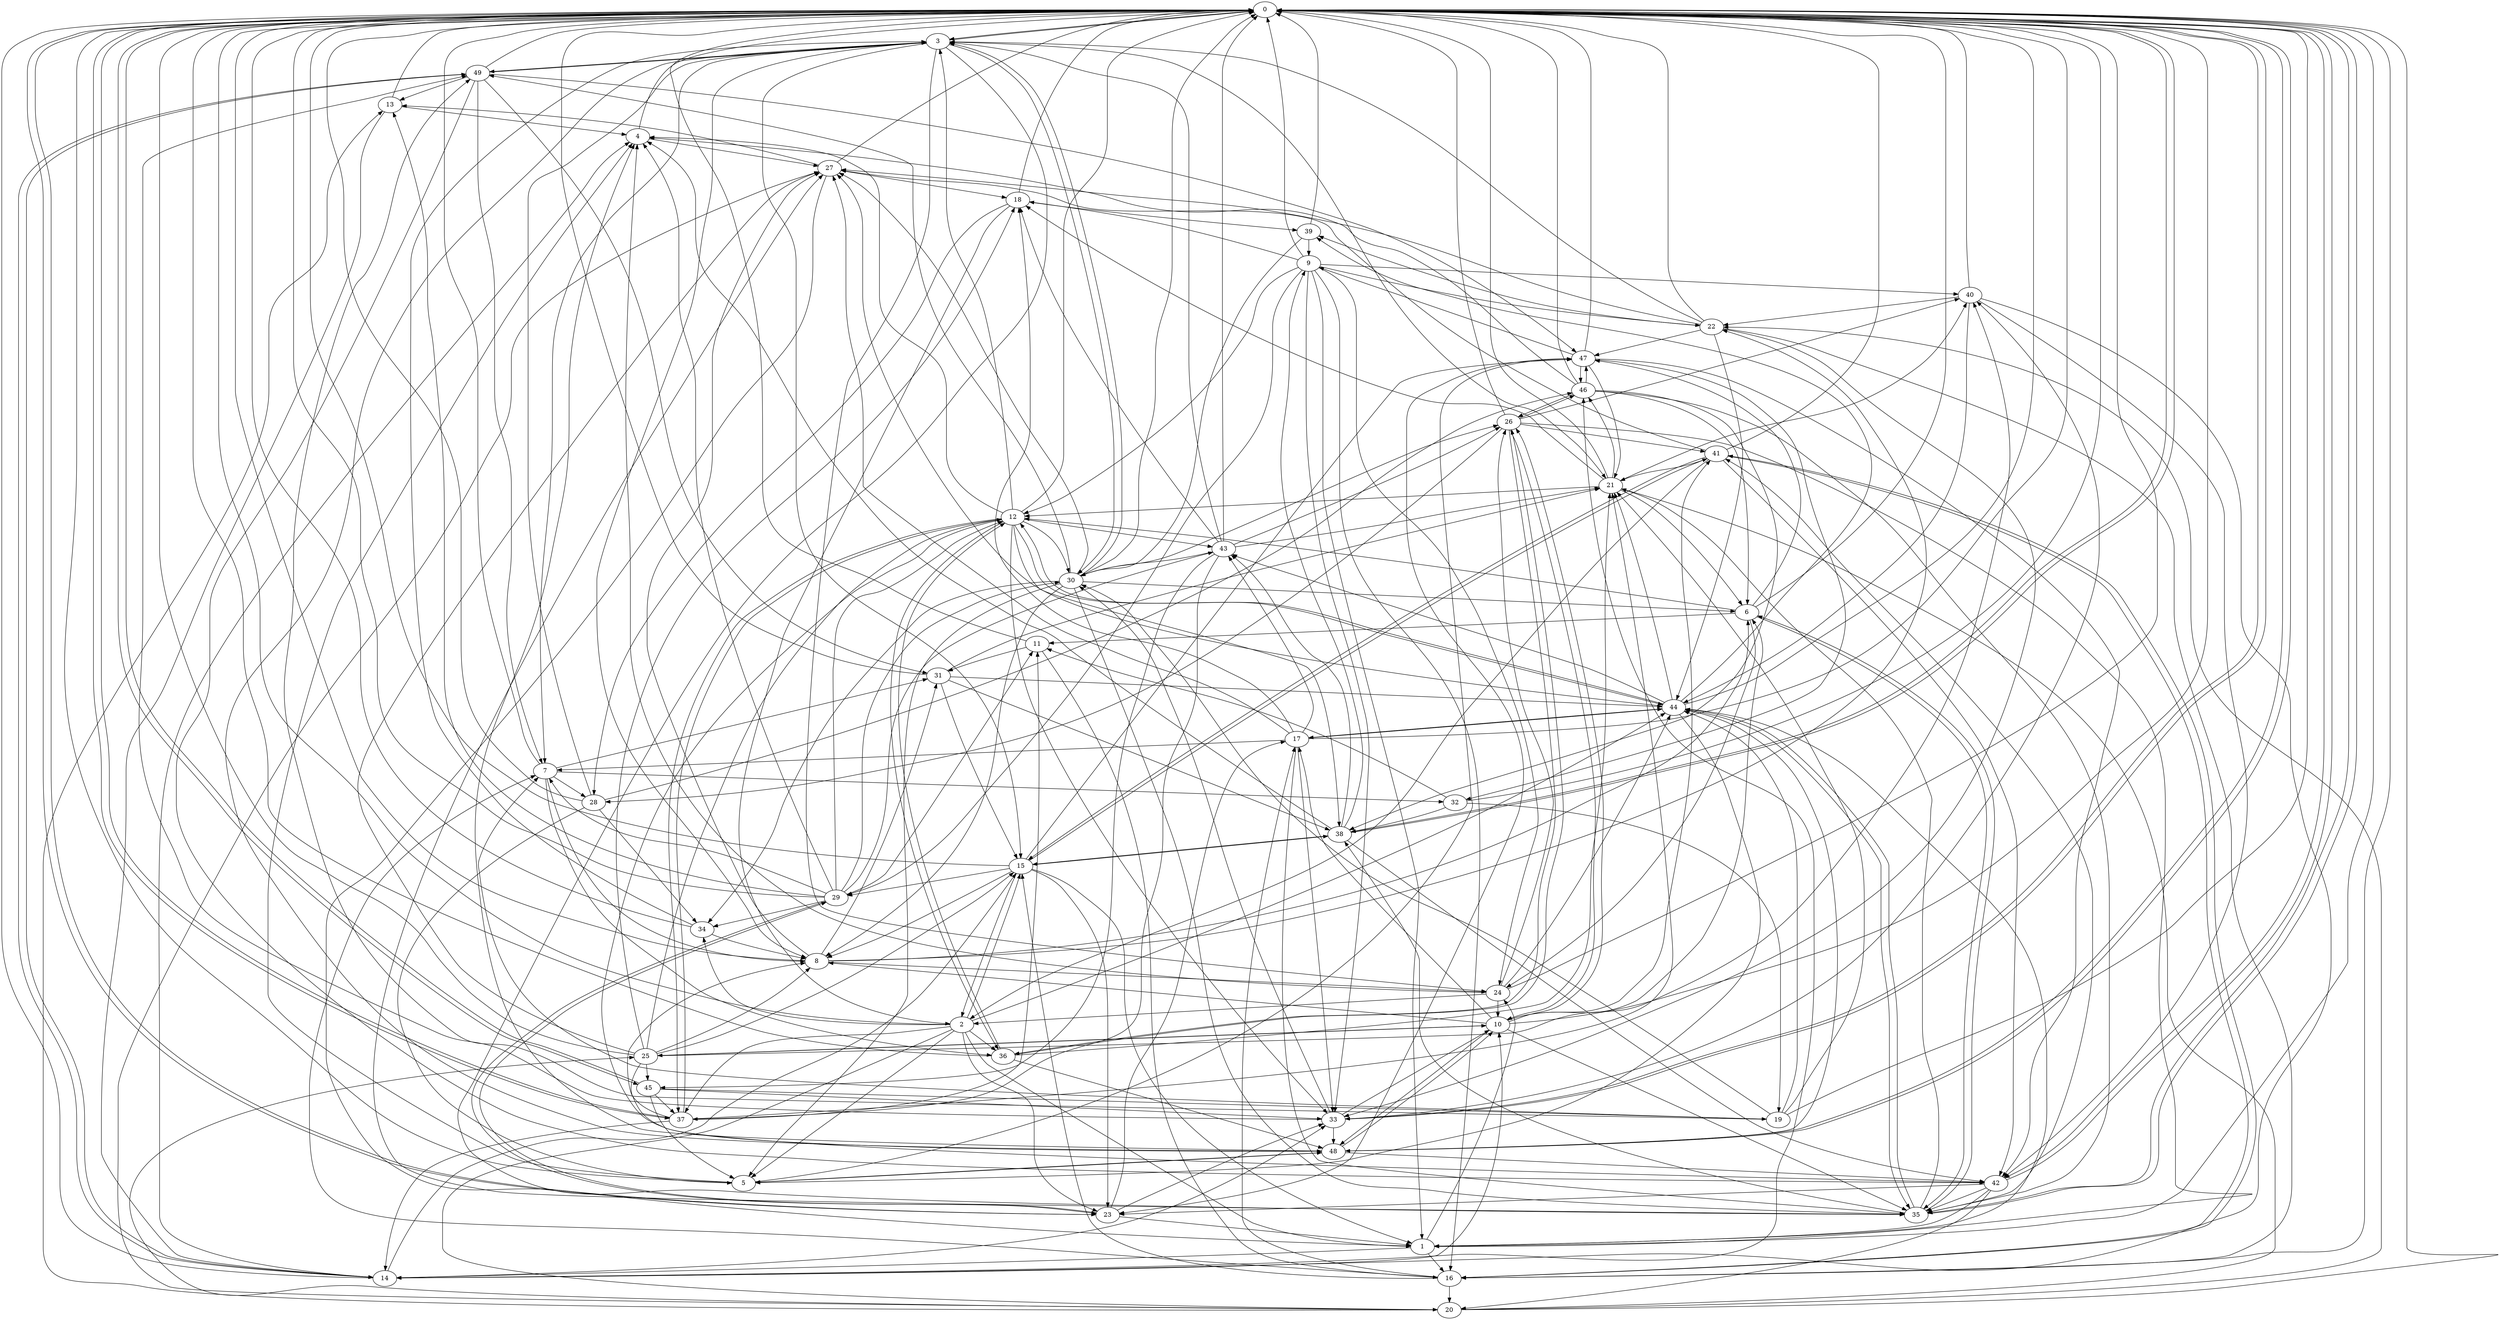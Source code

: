 strict digraph "" {
	0	 [component_delay=3];
	3	 [component_delay=3];
	0 -> 3	 [wire_delay=1];
	23	 [component_delay=3];
	0 -> 23	 [wire_delay=1];
	33	 [component_delay=3];
	0 -> 33	 [wire_delay=1];
	35	 [component_delay=3];
	0 -> 35	 [wire_delay=1];
	37	 [component_delay=3];
	0 -> 37	 [wire_delay=1];
	38	 [component_delay=3];
	0 -> 38	 [wire_delay=1];
	42	 [component_delay=3];
	0 -> 42	 [wire_delay=1];
	45	 [component_delay=3];
	0 -> 45	 [wire_delay=1];
	48	 [component_delay=3];
	0 -> 48	 [wire_delay=1];
	1	 [component_delay=3];
	1 -> 0	 [wire_delay=1];
	14	 [component_delay=3];
	1 -> 14	 [wire_delay=1];
	16	 [component_delay=3];
	1 -> 16	 [wire_delay=1];
	24	 [component_delay=3];
	1 -> 24	 [wire_delay=1];
	2	 [component_delay=3];
	2 -> 0	 [wire_delay=1];
	2 -> 1	 [wire_delay=1];
	5	 [component_delay=3];
	2 -> 5	 [wire_delay=1];
	15	 [component_delay=3];
	2 -> 15	 [wire_delay=1];
	20	 [component_delay=3];
	2 -> 20	 [wire_delay=1];
	2 -> 23	 [wire_delay=1];
	34	 [component_delay=3];
	2 -> 34	 [wire_delay=1];
	36	 [component_delay=3];
	2 -> 36	 [wire_delay=1];
	2 -> 37	 [wire_delay=1];
	44	 [component_delay=3];
	2 -> 44	 [wire_delay=1];
	3 -> 0	 [wire_delay=1];
	7	 [component_delay=3];
	3 -> 7	 [wire_delay=1];
	8	 [component_delay=3];
	3 -> 8	 [wire_delay=1];
	3 -> 15	 [wire_delay=1];
	21	 [component_delay=3];
	3 -> 21	 [wire_delay=1];
	3 -> 24	 [wire_delay=1];
	30	 [component_delay=3];
	3 -> 30	 [wire_delay=1];
	3 -> 35	 [wire_delay=1];
	3 -> 48	 [wire_delay=1];
	49	 [component_delay=3];
	3 -> 49	 [wire_delay=1];
	4	 [component_delay=3];
	4 -> 0	 [wire_delay=1];
	27	 [component_delay=3];
	4 -> 27	 [wire_delay=1];
	5 -> 0	 [wire_delay=1];
	5 -> 4	 [wire_delay=1];
	47	 [component_delay=3];
	5 -> 47	 [wire_delay=1];
	5 -> 48	 [wire_delay=1];
	6	 [component_delay=3];
	6 -> 0	 [wire_delay=1];
	11	 [component_delay=3];
	6 -> 11	 [wire_delay=1];
	12	 [component_delay=3];
	6 -> 12	 [wire_delay=1];
	6 -> 24	 [wire_delay=1];
	6 -> 35	 [wire_delay=1];
	6 -> 47	 [wire_delay=1];
	7 -> 0	 [wire_delay=1];
	7 -> 8	 [wire_delay=1];
	28	 [component_delay=3];
	7 -> 28	 [wire_delay=1];
	31	 [component_delay=3];
	7 -> 31	 [wire_delay=1];
	32	 [component_delay=3];
	7 -> 32	 [wire_delay=1];
	7 -> 36	 [wire_delay=1];
	8 -> 0	 [wire_delay=1];
	8 -> 6	 [wire_delay=1];
	22	 [component_delay=3];
	8 -> 22	 [wire_delay=1];
	8 -> 24	 [wire_delay=1];
	8 -> 27	 [wire_delay=1];
	8 -> 31	 [wire_delay=1];
	9	 [component_delay=3];
	9 -> 0	 [wire_delay=1];
	9 -> 1	 [wire_delay=1];
	9 -> 12	 [wire_delay=1];
	9 -> 16	 [wire_delay=1];
	18	 [component_delay=3];
	9 -> 18	 [wire_delay=1];
	9 -> 22	 [wire_delay=1];
	9 -> 24	 [wire_delay=1];
	29	 [component_delay=3];
	9 -> 29	 [wire_delay=1];
	9 -> 33	 [wire_delay=1];
	40	 [component_delay=3];
	9 -> 40	 [wire_delay=1];
	10	 [component_delay=3];
	10 -> 0	 [wire_delay=1];
	10 -> 6	 [wire_delay=1];
	10 -> 8	 [wire_delay=1];
	17	 [component_delay=3];
	10 -> 17	 [wire_delay=1];
	25	 [component_delay=3];
	10 -> 25	 [wire_delay=1];
	26	 [component_delay=3];
	10 -> 26	 [wire_delay=1];
	10 -> 35	 [wire_delay=1];
	41	 [component_delay=3];
	10 -> 41	 [wire_delay=1];
	10 -> 48	 [wire_delay=1];
	11 -> 0	 [wire_delay=1];
	11 -> 16	 [wire_delay=1];
	11 -> 31	 [wire_delay=1];
	12 -> 0	 [wire_delay=1];
	12 -> 3	 [wire_delay=1];
	12 -> 4	 [wire_delay=1];
	12 -> 30	 [wire_delay=1];
	12 -> 33	 [wire_delay=1];
	12 -> 36	 [wire_delay=1];
	12 -> 37	 [wire_delay=1];
	12 -> 38	 [wire_delay=1];
	43	 [component_delay=3];
	12 -> 43	 [wire_delay=1];
	12 -> 44	 [wire_delay=1];
	12 -> 48	 [wire_delay=1];
	13	 [component_delay=3];
	13 -> 0	 [wire_delay=1];
	13 -> 4	 [wire_delay=1];
	13 -> 14	 [wire_delay=1];
	14 -> 0	 [wire_delay=1];
	14 -> 4	 [wire_delay=1];
	14 -> 10	 [wire_delay=1];
	14 -> 15	 [wire_delay=1];
	14 -> 33	 [wire_delay=1];
	46	 [component_delay=3];
	14 -> 46	 [wire_delay=1];
	14 -> 49	 [wire_delay=1];
	15 -> 0	 [wire_delay=1];
	15 -> 1	 [wire_delay=1];
	15 -> 2	 [wire_delay=1];
	15 -> 8	 [wire_delay=1];
	15 -> 23	 [wire_delay=1];
	15 -> 29	 [wire_delay=1];
	15 -> 38	 [wire_delay=1];
	15 -> 41	 [wire_delay=1];
	15 -> 47	 [wire_delay=1];
	16 -> 0	 [wire_delay=1];
	16 -> 7	 [wire_delay=1];
	16 -> 15	 [wire_delay=1];
	16 -> 17	 [wire_delay=1];
	16 -> 20	 [wire_delay=1];
	16 -> 41	 [wire_delay=1];
	17 -> 0	 [wire_delay=1];
	17 -> 7	 [wire_delay=1];
	17 -> 18	 [wire_delay=1];
	17 -> 27	 [wire_delay=1];
	17 -> 33	 [wire_delay=1];
	17 -> 35	 [wire_delay=1];
	17 -> 43	 [wire_delay=1];
	17 -> 44	 [wire_delay=1];
	18 -> 0	 [wire_delay=1];
	18 -> 2	 [wire_delay=1];
	18 -> 28	 [wire_delay=1];
	39	 [component_delay=3];
	18 -> 39	 [wire_delay=1];
	19	 [component_delay=3];
	19 -> 0	 [wire_delay=1];
	19 -> 7	 [wire_delay=1];
	19 -> 21	 [wire_delay=1];
	19 -> 30	 [wire_delay=1];
	19 -> 44	 [wire_delay=1];
	19 -> 49	 [wire_delay=1];
	20 -> 0	 [wire_delay=1];
	20 -> 13	 [wire_delay=1];
	20 -> 21	 [wire_delay=1];
	20 -> 22	 [wire_delay=1];
	20 -> 25	 [wire_delay=1];
	20 -> 27	 [wire_delay=1];
	21 -> 0	 [wire_delay=1];
	21 -> 6	 [wire_delay=1];
	21 -> 12	 [wire_delay=1];
	21 -> 18	 [wire_delay=1];
	21 -> 40	 [wire_delay=1];
	21 -> 46	 [wire_delay=1];
	22 -> 0	 [wire_delay=1];
	22 -> 3	 [wire_delay=1];
	22 -> 16	 [wire_delay=1];
	22 -> 27	 [wire_delay=1];
	22 -> 33	 [wire_delay=1];
	22 -> 39	 [wire_delay=1];
	22 -> 44	 [wire_delay=1];
	22 -> 47	 [wire_delay=1];
	23 -> 0	 [wire_delay=1];
	23 -> 1	 [wire_delay=1];
	23 -> 17	 [wire_delay=1];
	23 -> 29	 [wire_delay=1];
	23 -> 33	 [wire_delay=1];
	24 -> 0	 [wire_delay=1];
	24 -> 2	 [wire_delay=1];
	24 -> 4	 [wire_delay=1];
	24 -> 10	 [wire_delay=1];
	24 -> 26	 [wire_delay=1];
	24 -> 44	 [wire_delay=1];
	25 -> 0	 [wire_delay=1];
	25 -> 8	 [wire_delay=1];
	25 -> 10	 [wire_delay=1];
	25 -> 12	 [wire_delay=1];
	25 -> 15	 [wire_delay=1];
	25 -> 18	 [wire_delay=1];
	25 -> 27	 [wire_delay=1];
	25 -> 40	 [wire_delay=1];
	25 -> 42	 [wire_delay=1];
	25 -> 45	 [wire_delay=1];
	26 -> 0	 [wire_delay=1];
	26 -> 1	 [wire_delay=1];
	26 -> 10	 [wire_delay=1];
	26 -> 28	 [wire_delay=1];
	26 -> 36	 [wire_delay=1];
	26 -> 40	 [wire_delay=1];
	26 -> 41	 [wire_delay=1];
	26 -> 46	 [wire_delay=1];
	27 -> 0	 [wire_delay=1];
	27 -> 1	 [wire_delay=1];
	27 -> 13	 [wire_delay=1];
	27 -> 18	 [wire_delay=1];
	28 -> 0	 [wire_delay=1];
	28 -> 3	 [wire_delay=1];
	28 -> 5	 [wire_delay=1];
	28 -> 34	 [wire_delay=1];
	28 -> 46	 [wire_delay=1];
	29 -> 0	 [wire_delay=1];
	29 -> 4	 [wire_delay=1];
	29 -> 7	 [wire_delay=1];
	29 -> 11	 [wire_delay=1];
	29 -> 12	 [wire_delay=1];
	29 -> 13	 [wire_delay=1];
	29 -> 23	 [wire_delay=1];
	29 -> 30	 [wire_delay=1];
	29 -> 34	 [wire_delay=1];
	29 -> 43	 [wire_delay=1];
	30 -> 0	 [wire_delay=1];
	30 -> 3	 [wire_delay=1];
	30 -> 5	 [wire_delay=1];
	30 -> 6	 [wire_delay=1];
	30 -> 8	 [wire_delay=1];
	30 -> 26	 [wire_delay=1];
	30 -> 27	 [wire_delay=1];
	30 -> 34	 [wire_delay=1];
	30 -> 35	 [wire_delay=1];
	30 -> 49	 [wire_delay=1];
	31 -> 0	 [wire_delay=1];
	31 -> 15	 [wire_delay=1];
	31 -> 21	 [wire_delay=1];
	31 -> 38	 [wire_delay=1];
	31 -> 44	 [wire_delay=1];
	32 -> 0	 [wire_delay=1];
	32 -> 11	 [wire_delay=1];
	32 -> 19	 [wire_delay=1];
	32 -> 38	 [wire_delay=1];
	33 -> 0	 [wire_delay=1];
	33 -> 10	 [wire_delay=1];
	33 -> 30	 [wire_delay=1];
	33 -> 40	 [wire_delay=1];
	33 -> 48	 [wire_delay=1];
	33 -> 49	 [wire_delay=1];
	34 -> 0	 [wire_delay=1];
	34 -> 3	 [wire_delay=1];
	34 -> 8	 [wire_delay=1];
	35 -> 0	 [wire_delay=1];
	35 -> 6	 [wire_delay=1];
	35 -> 21	 [wire_delay=1];
	35 -> 27	 [wire_delay=1];
	35 -> 38	 [wire_delay=1];
	35 -> 41	 [wire_delay=1];
	35 -> 44	 [wire_delay=1];
	36 -> 0	 [wire_delay=1];
	36 -> 12	 [wire_delay=1];
	36 -> 21	 [wire_delay=1];
	36 -> 26	 [wire_delay=1];
	36 -> 48	 [wire_delay=1];
	37 -> 0	 [wire_delay=1];
	37 -> 8	 [wire_delay=1];
	37 -> 11	 [wire_delay=1];
	37 -> 12	 [wire_delay=1];
	37 -> 14	 [wire_delay=1];
	37 -> 21	 [wire_delay=1];
	38 -> 0	 [wire_delay=1];
	38 -> 4	 [wire_delay=1];
	38 -> 9	 [wire_delay=1];
	38 -> 15	 [wire_delay=1];
	38 -> 42	 [wire_delay=1];
	38 -> 43	 [wire_delay=1];
	39 -> 0	 [wire_delay=1];
	39 -> 9	 [wire_delay=1];
	39 -> 30	 [wire_delay=1];
	40 -> 0	 [wire_delay=1];
	40 -> 14	 [wire_delay=1];
	40 -> 22	 [wire_delay=1];
	40 -> 42	 [wire_delay=1];
	40 -> 44	 [wire_delay=1];
	41 -> 0	 [wire_delay=1];
	41 -> 2	 [wire_delay=1];
	41 -> 15	 [wire_delay=1];
	41 -> 16	 [wire_delay=1];
	41 -> 21	 [wire_delay=1];
	41 -> 27	 [wire_delay=1];
	41 -> 42	 [wire_delay=1];
	42 -> 0	 [wire_delay=1];
	42 -> 1	 [wire_delay=1];
	42 -> 20	 [wire_delay=1];
	42 -> 23	 [wire_delay=1];
	42 -> 35	 [wire_delay=1];
	43 -> 0	 [wire_delay=1];
	43 -> 3	 [wire_delay=1];
	43 -> 18	 [wire_delay=1];
	43 -> 21	 [wire_delay=1];
	43 -> 26	 [wire_delay=1];
	43 -> 30	 [wire_delay=1];
	43 -> 37	 [wire_delay=1];
	43 -> 45	 [wire_delay=1];
	44 -> 0	 [wire_delay=1];
	44 -> 1	 [wire_delay=1];
	44 -> 5	 [wire_delay=1];
	44 -> 12	 [wire_delay=1];
	44 -> 17	 [wire_delay=1];
	44 -> 21	 [wire_delay=1];
	44 -> 27	 [wire_delay=1];
	44 -> 35	 [wire_delay=1];
	44 -> 39	 [wire_delay=1];
	44 -> 43	 [wire_delay=1];
	45 -> 0	 [wire_delay=1];
	45 -> 5	 [wire_delay=1];
	45 -> 19	 [wire_delay=1];
	45 -> 33	 [wire_delay=1];
	45 -> 37	 [wire_delay=1];
	46 -> 0	 [wire_delay=1];
	46 -> 4	 [wire_delay=1];
	46 -> 6	 [wire_delay=1];
	46 -> 26	 [wire_delay=1];
	46 -> 35	 [wire_delay=1];
	46 -> 38	 [wire_delay=1];
	46 -> 47	 [wire_delay=1];
	47 -> 0	 [wire_delay=1];
	47 -> 9	 [wire_delay=1];
	47 -> 21	 [wire_delay=1];
	47 -> 23	 [wire_delay=1];
	47 -> 32	 [wire_delay=1];
	47 -> 42	 [wire_delay=1];
	47 -> 46	 [wire_delay=1];
	48 -> 0	 [wire_delay=1];
	48 -> 4	 [wire_delay=1];
	48 -> 5	 [wire_delay=1];
	48 -> 10	 [wire_delay=1];
	48 -> 42	 [wire_delay=1];
	48 -> 44	 [wire_delay=1];
	49 -> 0	 [wire_delay=1];
	49 -> 3	 [wire_delay=1];
	49 -> 7	 [wire_delay=1];
	49 -> 13	 [wire_delay=1];
	49 -> 14	 [wire_delay=1];
	49 -> 31	 [wire_delay=1];
	49 -> 42	 [wire_delay=1];
	49 -> 47	 [wire_delay=1];
}
